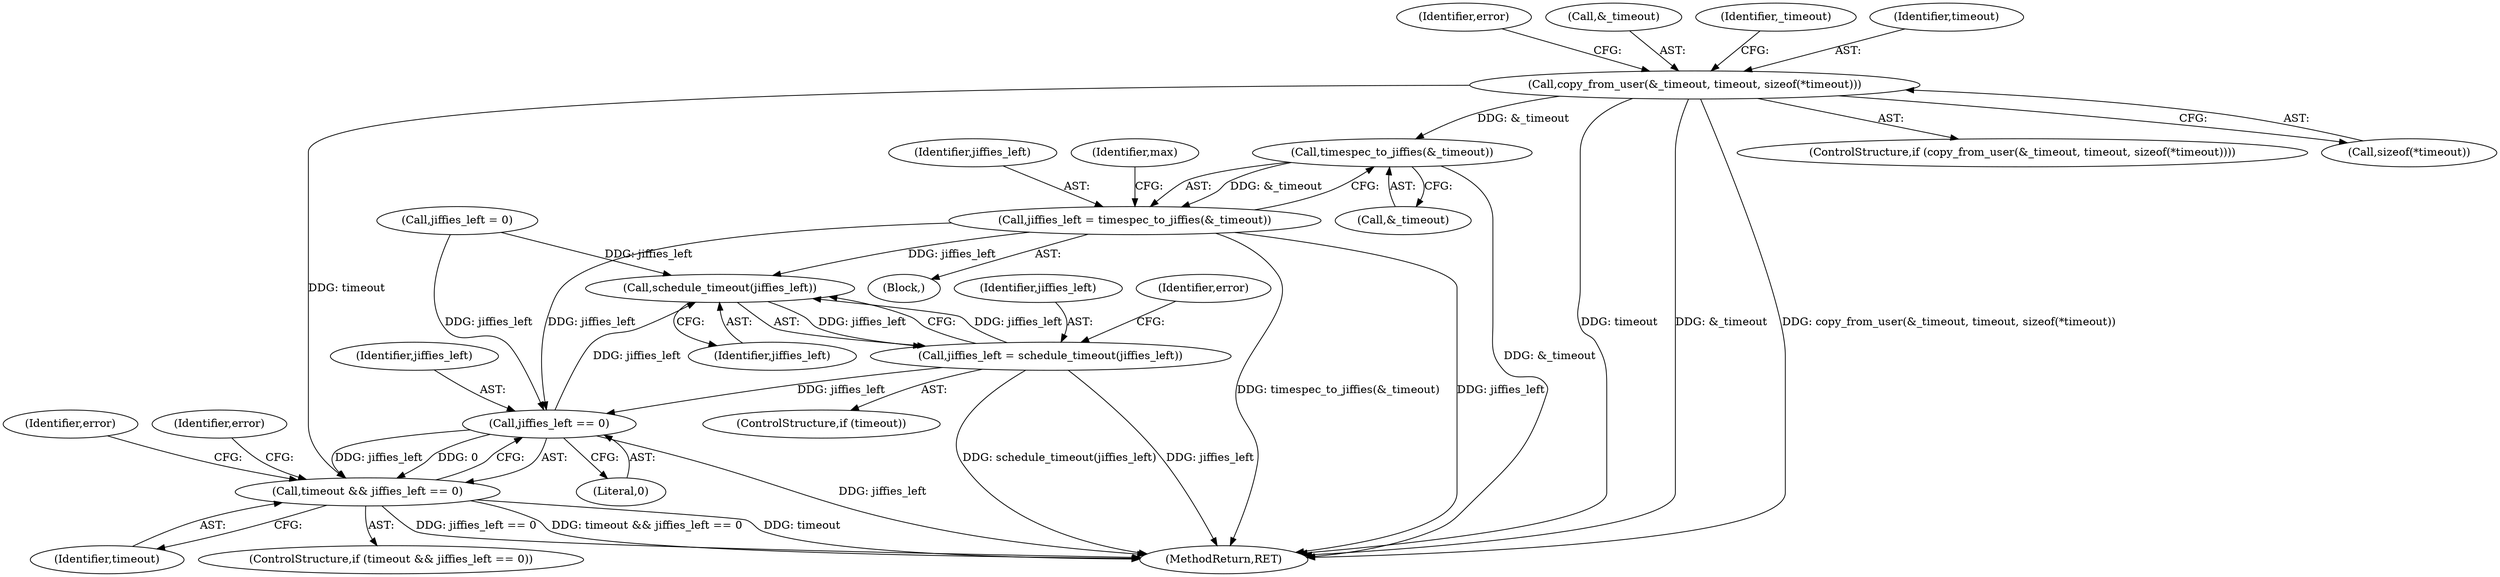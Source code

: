 digraph "0_linux_6062a8dc0517bce23e3c2f7d2fea5e22411269a3_0@API" {
"1000218" [label="(Call,copy_from_user(&_timeout, timeout, sizeof(*timeout)))"];
"1000257" [label="(Call,timespec_to_jiffies(&_timeout))"];
"1000255" [label="(Call,jiffies_left = timespec_to_jiffies(&_timeout))"];
"1000550" [label="(Call,schedule_timeout(jiffies_left))"];
"1000548" [label="(Call,jiffies_left = schedule_timeout(jiffies_left))"];
"1000596" [label="(Call,jiffies_left == 0)"];
"1000594" [label="(Call,timeout && jiffies_left == 0)"];
"1000227" [label="(Identifier,error)"];
"1000255" [label="(Call,jiffies_left = timespec_to_jiffies(&_timeout))"];
"1000258" [label="(Call,&_timeout)"];
"1000596" [label="(Call,jiffies_left == 0)"];
"1000598" [label="(Literal,0)"];
"1000218" [label="(Call,copy_from_user(&_timeout, timeout, sizeof(*timeout)))"];
"1000597" [label="(Identifier,jiffies_left)"];
"1000600" [label="(Identifier,error)"];
"1000257" [label="(Call,timespec_to_jiffies(&_timeout))"];
"1000261" [label="(Identifier,max)"];
"1000256" [label="(Identifier,jiffies_left)"];
"1000219" [label="(Call,&_timeout)"];
"1000595" [label="(Identifier,timeout)"];
"1000145" [label="(Call,jiffies_left = 0)"];
"1000217" [label="(ControlStructure,if (copy_from_user(&_timeout, timeout, sizeof(*timeout))))"];
"1000606" [label="(Identifier,error)"];
"1000550" [label="(Call,schedule_timeout(jiffies_left))"];
"1000555" [label="(Identifier,error)"];
"1000548" [label="(Call,jiffies_left = schedule_timeout(jiffies_left))"];
"1000593" [label="(ControlStructure,if (timeout && jiffies_left == 0))"];
"1000546" [label="(ControlStructure,if (timeout))"];
"1000235" [label="(Identifier,_timeout)"];
"1000221" [label="(Identifier,timeout)"];
"1000215" [label="(Block,)"];
"1000551" [label="(Identifier,jiffies_left)"];
"1000549" [label="(Identifier,jiffies_left)"];
"1000634" [label="(MethodReturn,RET)"];
"1000222" [label="(Call,sizeof(*timeout))"];
"1000594" [label="(Call,timeout && jiffies_left == 0)"];
"1000218" -> "1000217"  [label="AST: "];
"1000218" -> "1000222"  [label="CFG: "];
"1000219" -> "1000218"  [label="AST: "];
"1000221" -> "1000218"  [label="AST: "];
"1000222" -> "1000218"  [label="AST: "];
"1000227" -> "1000218"  [label="CFG: "];
"1000235" -> "1000218"  [label="CFG: "];
"1000218" -> "1000634"  [label="DDG: timeout"];
"1000218" -> "1000634"  [label="DDG: &_timeout"];
"1000218" -> "1000634"  [label="DDG: copy_from_user(&_timeout, timeout, sizeof(*timeout))"];
"1000218" -> "1000257"  [label="DDG: &_timeout"];
"1000218" -> "1000594"  [label="DDG: timeout"];
"1000257" -> "1000255"  [label="AST: "];
"1000257" -> "1000258"  [label="CFG: "];
"1000258" -> "1000257"  [label="AST: "];
"1000255" -> "1000257"  [label="CFG: "];
"1000257" -> "1000634"  [label="DDG: &_timeout"];
"1000257" -> "1000255"  [label="DDG: &_timeout"];
"1000255" -> "1000215"  [label="AST: "];
"1000256" -> "1000255"  [label="AST: "];
"1000261" -> "1000255"  [label="CFG: "];
"1000255" -> "1000634"  [label="DDG: timespec_to_jiffies(&_timeout)"];
"1000255" -> "1000634"  [label="DDG: jiffies_left"];
"1000255" -> "1000550"  [label="DDG: jiffies_left"];
"1000255" -> "1000596"  [label="DDG: jiffies_left"];
"1000550" -> "1000548"  [label="AST: "];
"1000550" -> "1000551"  [label="CFG: "];
"1000551" -> "1000550"  [label="AST: "];
"1000548" -> "1000550"  [label="CFG: "];
"1000550" -> "1000548"  [label="DDG: jiffies_left"];
"1000596" -> "1000550"  [label="DDG: jiffies_left"];
"1000145" -> "1000550"  [label="DDG: jiffies_left"];
"1000548" -> "1000550"  [label="DDG: jiffies_left"];
"1000548" -> "1000546"  [label="AST: "];
"1000549" -> "1000548"  [label="AST: "];
"1000555" -> "1000548"  [label="CFG: "];
"1000548" -> "1000634"  [label="DDG: schedule_timeout(jiffies_left)"];
"1000548" -> "1000634"  [label="DDG: jiffies_left"];
"1000548" -> "1000596"  [label="DDG: jiffies_left"];
"1000596" -> "1000594"  [label="AST: "];
"1000596" -> "1000598"  [label="CFG: "];
"1000597" -> "1000596"  [label="AST: "];
"1000598" -> "1000596"  [label="AST: "];
"1000594" -> "1000596"  [label="CFG: "];
"1000596" -> "1000634"  [label="DDG: jiffies_left"];
"1000596" -> "1000594"  [label="DDG: jiffies_left"];
"1000596" -> "1000594"  [label="DDG: 0"];
"1000145" -> "1000596"  [label="DDG: jiffies_left"];
"1000594" -> "1000593"  [label="AST: "];
"1000594" -> "1000595"  [label="CFG: "];
"1000595" -> "1000594"  [label="AST: "];
"1000600" -> "1000594"  [label="CFG: "];
"1000606" -> "1000594"  [label="CFG: "];
"1000594" -> "1000634"  [label="DDG: timeout"];
"1000594" -> "1000634"  [label="DDG: jiffies_left == 0"];
"1000594" -> "1000634"  [label="DDG: timeout && jiffies_left == 0"];
}
